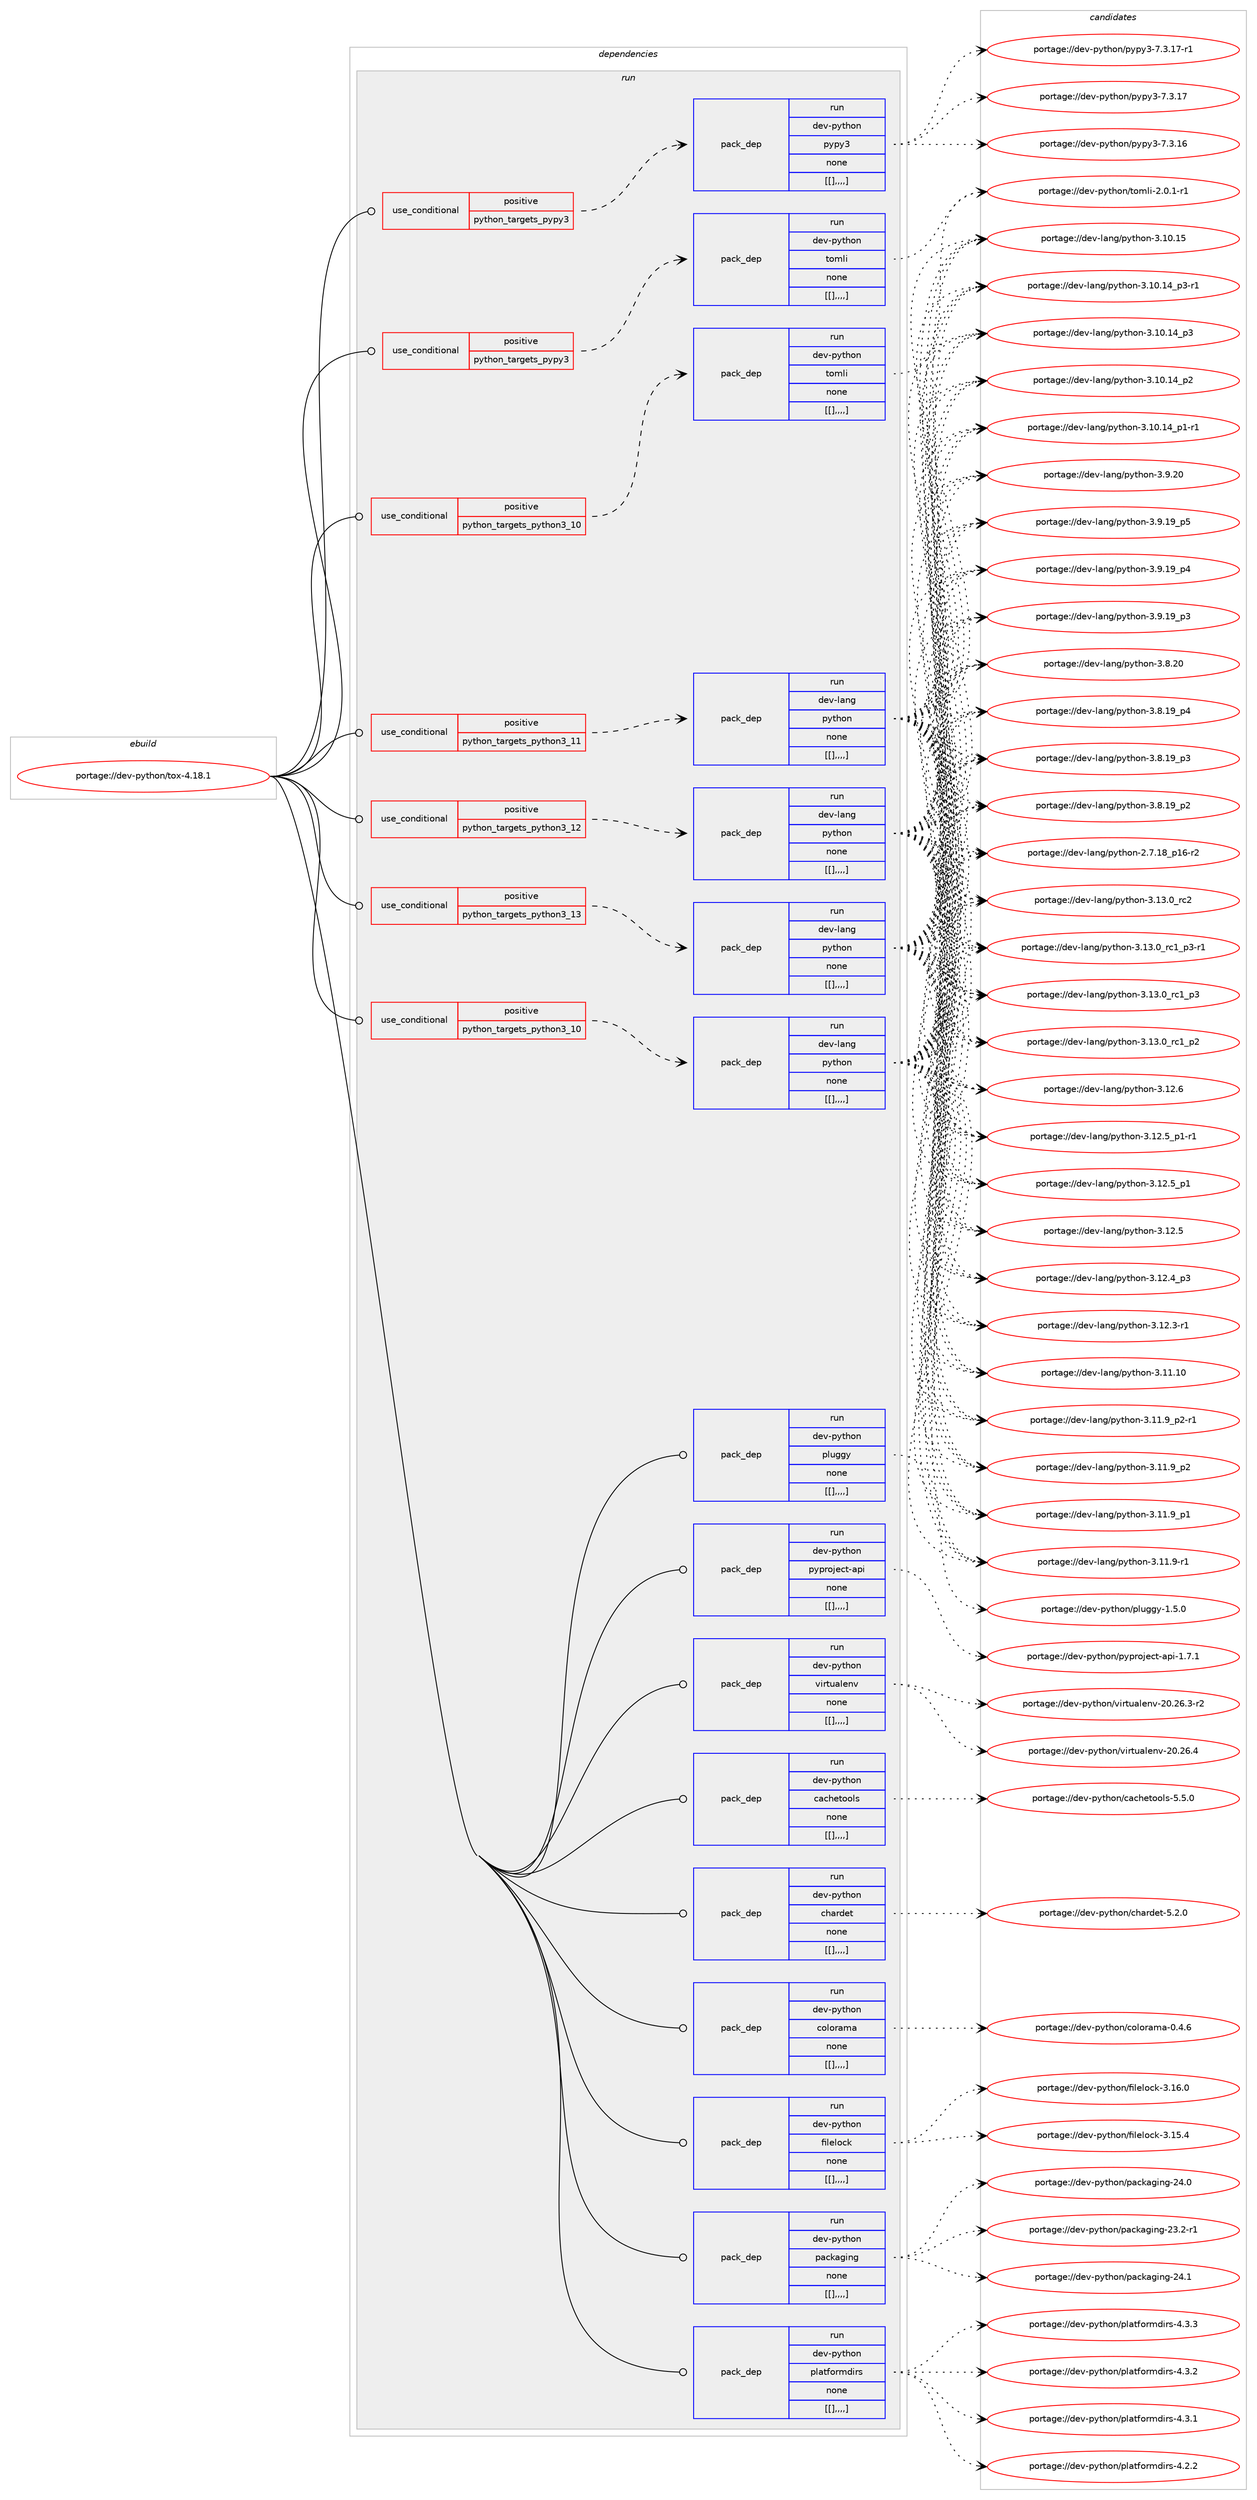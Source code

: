 digraph prolog {

# *************
# Graph options
# *************

newrank=true;
concentrate=true;
compound=true;
graph [rankdir=LR,fontname=Helvetica,fontsize=10,ranksep=1.5];#, ranksep=2.5, nodesep=0.2];
edge  [arrowhead=vee];
node  [fontname=Helvetica,fontsize=10];

# **********
# The ebuild
# **********

subgraph cluster_leftcol {
color=gray;
label=<<i>ebuild</i>>;
id [label="portage://dev-python/tox-4.18.1", color=red, width=4, href="../dev-python/tox-4.18.1.svg"];
}

# ****************
# The dependencies
# ****************

subgraph cluster_midcol {
color=gray;
label=<<i>dependencies</i>>;
subgraph cluster_compile {
fillcolor="#eeeeee";
style=filled;
label=<<i>compile</i>>;
}
subgraph cluster_compileandrun {
fillcolor="#eeeeee";
style=filled;
label=<<i>compile and run</i>>;
}
subgraph cluster_run {
fillcolor="#eeeeee";
style=filled;
label=<<i>run</i>>;
subgraph cond41563 {
dependency167942 [label=<<TABLE BORDER="0" CELLBORDER="1" CELLSPACING="0" CELLPADDING="4"><TR><TD ROWSPAN="3" CELLPADDING="10">use_conditional</TD></TR><TR><TD>positive</TD></TR><TR><TD>python_targets_pypy3</TD></TR></TABLE>>, shape=none, color=red];
subgraph pack125114 {
dependency167943 [label=<<TABLE BORDER="0" CELLBORDER="1" CELLSPACING="0" CELLPADDING="4" WIDTH="220"><TR><TD ROWSPAN="6" CELLPADDING="30">pack_dep</TD></TR><TR><TD WIDTH="110">run</TD></TR><TR><TD>dev-python</TD></TR><TR><TD>pypy3</TD></TR><TR><TD>none</TD></TR><TR><TD>[[],,,,]</TD></TR></TABLE>>, shape=none, color=blue];
}
dependency167942:e -> dependency167943:w [weight=20,style="dashed",arrowhead="vee"];
}
id:e -> dependency167942:w [weight=20,style="solid",arrowhead="odot"];
subgraph cond41564 {
dependency167944 [label=<<TABLE BORDER="0" CELLBORDER="1" CELLSPACING="0" CELLPADDING="4"><TR><TD ROWSPAN="3" CELLPADDING="10">use_conditional</TD></TR><TR><TD>positive</TD></TR><TR><TD>python_targets_pypy3</TD></TR></TABLE>>, shape=none, color=red];
subgraph pack125115 {
dependency167945 [label=<<TABLE BORDER="0" CELLBORDER="1" CELLSPACING="0" CELLPADDING="4" WIDTH="220"><TR><TD ROWSPAN="6" CELLPADDING="30">pack_dep</TD></TR><TR><TD WIDTH="110">run</TD></TR><TR><TD>dev-python</TD></TR><TR><TD>tomli</TD></TR><TR><TD>none</TD></TR><TR><TD>[[],,,,]</TD></TR></TABLE>>, shape=none, color=blue];
}
dependency167944:e -> dependency167945:w [weight=20,style="dashed",arrowhead="vee"];
}
id:e -> dependency167944:w [weight=20,style="solid",arrowhead="odot"];
subgraph cond41565 {
dependency167946 [label=<<TABLE BORDER="0" CELLBORDER="1" CELLSPACING="0" CELLPADDING="4"><TR><TD ROWSPAN="3" CELLPADDING="10">use_conditional</TD></TR><TR><TD>positive</TD></TR><TR><TD>python_targets_python3_10</TD></TR></TABLE>>, shape=none, color=red];
subgraph pack125116 {
dependency167947 [label=<<TABLE BORDER="0" CELLBORDER="1" CELLSPACING="0" CELLPADDING="4" WIDTH="220"><TR><TD ROWSPAN="6" CELLPADDING="30">pack_dep</TD></TR><TR><TD WIDTH="110">run</TD></TR><TR><TD>dev-lang</TD></TR><TR><TD>python</TD></TR><TR><TD>none</TD></TR><TR><TD>[[],,,,]</TD></TR></TABLE>>, shape=none, color=blue];
}
dependency167946:e -> dependency167947:w [weight=20,style="dashed",arrowhead="vee"];
}
id:e -> dependency167946:w [weight=20,style="solid",arrowhead="odot"];
subgraph cond41566 {
dependency167948 [label=<<TABLE BORDER="0" CELLBORDER="1" CELLSPACING="0" CELLPADDING="4"><TR><TD ROWSPAN="3" CELLPADDING="10">use_conditional</TD></TR><TR><TD>positive</TD></TR><TR><TD>python_targets_python3_10</TD></TR></TABLE>>, shape=none, color=red];
subgraph pack125117 {
dependency167949 [label=<<TABLE BORDER="0" CELLBORDER="1" CELLSPACING="0" CELLPADDING="4" WIDTH="220"><TR><TD ROWSPAN="6" CELLPADDING="30">pack_dep</TD></TR><TR><TD WIDTH="110">run</TD></TR><TR><TD>dev-python</TD></TR><TR><TD>tomli</TD></TR><TR><TD>none</TD></TR><TR><TD>[[],,,,]</TD></TR></TABLE>>, shape=none, color=blue];
}
dependency167948:e -> dependency167949:w [weight=20,style="dashed",arrowhead="vee"];
}
id:e -> dependency167948:w [weight=20,style="solid",arrowhead="odot"];
subgraph cond41567 {
dependency167950 [label=<<TABLE BORDER="0" CELLBORDER="1" CELLSPACING="0" CELLPADDING="4"><TR><TD ROWSPAN="3" CELLPADDING="10">use_conditional</TD></TR><TR><TD>positive</TD></TR><TR><TD>python_targets_python3_11</TD></TR></TABLE>>, shape=none, color=red];
subgraph pack125118 {
dependency167951 [label=<<TABLE BORDER="0" CELLBORDER="1" CELLSPACING="0" CELLPADDING="4" WIDTH="220"><TR><TD ROWSPAN="6" CELLPADDING="30">pack_dep</TD></TR><TR><TD WIDTH="110">run</TD></TR><TR><TD>dev-lang</TD></TR><TR><TD>python</TD></TR><TR><TD>none</TD></TR><TR><TD>[[],,,,]</TD></TR></TABLE>>, shape=none, color=blue];
}
dependency167950:e -> dependency167951:w [weight=20,style="dashed",arrowhead="vee"];
}
id:e -> dependency167950:w [weight=20,style="solid",arrowhead="odot"];
subgraph cond41568 {
dependency167952 [label=<<TABLE BORDER="0" CELLBORDER="1" CELLSPACING="0" CELLPADDING="4"><TR><TD ROWSPAN="3" CELLPADDING="10">use_conditional</TD></TR><TR><TD>positive</TD></TR><TR><TD>python_targets_python3_12</TD></TR></TABLE>>, shape=none, color=red];
subgraph pack125119 {
dependency167953 [label=<<TABLE BORDER="0" CELLBORDER="1" CELLSPACING="0" CELLPADDING="4" WIDTH="220"><TR><TD ROWSPAN="6" CELLPADDING="30">pack_dep</TD></TR><TR><TD WIDTH="110">run</TD></TR><TR><TD>dev-lang</TD></TR><TR><TD>python</TD></TR><TR><TD>none</TD></TR><TR><TD>[[],,,,]</TD></TR></TABLE>>, shape=none, color=blue];
}
dependency167952:e -> dependency167953:w [weight=20,style="dashed",arrowhead="vee"];
}
id:e -> dependency167952:w [weight=20,style="solid",arrowhead="odot"];
subgraph cond41569 {
dependency167954 [label=<<TABLE BORDER="0" CELLBORDER="1" CELLSPACING="0" CELLPADDING="4"><TR><TD ROWSPAN="3" CELLPADDING="10">use_conditional</TD></TR><TR><TD>positive</TD></TR><TR><TD>python_targets_python3_13</TD></TR></TABLE>>, shape=none, color=red];
subgraph pack125120 {
dependency167955 [label=<<TABLE BORDER="0" CELLBORDER="1" CELLSPACING="0" CELLPADDING="4" WIDTH="220"><TR><TD ROWSPAN="6" CELLPADDING="30">pack_dep</TD></TR><TR><TD WIDTH="110">run</TD></TR><TR><TD>dev-lang</TD></TR><TR><TD>python</TD></TR><TR><TD>none</TD></TR><TR><TD>[[],,,,]</TD></TR></TABLE>>, shape=none, color=blue];
}
dependency167954:e -> dependency167955:w [weight=20,style="dashed",arrowhead="vee"];
}
id:e -> dependency167954:w [weight=20,style="solid",arrowhead="odot"];
subgraph pack125121 {
dependency167956 [label=<<TABLE BORDER="0" CELLBORDER="1" CELLSPACING="0" CELLPADDING="4" WIDTH="220"><TR><TD ROWSPAN="6" CELLPADDING="30">pack_dep</TD></TR><TR><TD WIDTH="110">run</TD></TR><TR><TD>dev-python</TD></TR><TR><TD>cachetools</TD></TR><TR><TD>none</TD></TR><TR><TD>[[],,,,]</TD></TR></TABLE>>, shape=none, color=blue];
}
id:e -> dependency167956:w [weight=20,style="solid",arrowhead="odot"];
subgraph pack125122 {
dependency167957 [label=<<TABLE BORDER="0" CELLBORDER="1" CELLSPACING="0" CELLPADDING="4" WIDTH="220"><TR><TD ROWSPAN="6" CELLPADDING="30">pack_dep</TD></TR><TR><TD WIDTH="110">run</TD></TR><TR><TD>dev-python</TD></TR><TR><TD>chardet</TD></TR><TR><TD>none</TD></TR><TR><TD>[[],,,,]</TD></TR></TABLE>>, shape=none, color=blue];
}
id:e -> dependency167957:w [weight=20,style="solid",arrowhead="odot"];
subgraph pack125123 {
dependency167958 [label=<<TABLE BORDER="0" CELLBORDER="1" CELLSPACING="0" CELLPADDING="4" WIDTH="220"><TR><TD ROWSPAN="6" CELLPADDING="30">pack_dep</TD></TR><TR><TD WIDTH="110">run</TD></TR><TR><TD>dev-python</TD></TR><TR><TD>colorama</TD></TR><TR><TD>none</TD></TR><TR><TD>[[],,,,]</TD></TR></TABLE>>, shape=none, color=blue];
}
id:e -> dependency167958:w [weight=20,style="solid",arrowhead="odot"];
subgraph pack125124 {
dependency167959 [label=<<TABLE BORDER="0" CELLBORDER="1" CELLSPACING="0" CELLPADDING="4" WIDTH="220"><TR><TD ROWSPAN="6" CELLPADDING="30">pack_dep</TD></TR><TR><TD WIDTH="110">run</TD></TR><TR><TD>dev-python</TD></TR><TR><TD>filelock</TD></TR><TR><TD>none</TD></TR><TR><TD>[[],,,,]</TD></TR></TABLE>>, shape=none, color=blue];
}
id:e -> dependency167959:w [weight=20,style="solid",arrowhead="odot"];
subgraph pack125125 {
dependency167960 [label=<<TABLE BORDER="0" CELLBORDER="1" CELLSPACING="0" CELLPADDING="4" WIDTH="220"><TR><TD ROWSPAN="6" CELLPADDING="30">pack_dep</TD></TR><TR><TD WIDTH="110">run</TD></TR><TR><TD>dev-python</TD></TR><TR><TD>packaging</TD></TR><TR><TD>none</TD></TR><TR><TD>[[],,,,]</TD></TR></TABLE>>, shape=none, color=blue];
}
id:e -> dependency167960:w [weight=20,style="solid",arrowhead="odot"];
subgraph pack125126 {
dependency167961 [label=<<TABLE BORDER="0" CELLBORDER="1" CELLSPACING="0" CELLPADDING="4" WIDTH="220"><TR><TD ROWSPAN="6" CELLPADDING="30">pack_dep</TD></TR><TR><TD WIDTH="110">run</TD></TR><TR><TD>dev-python</TD></TR><TR><TD>platformdirs</TD></TR><TR><TD>none</TD></TR><TR><TD>[[],,,,]</TD></TR></TABLE>>, shape=none, color=blue];
}
id:e -> dependency167961:w [weight=20,style="solid",arrowhead="odot"];
subgraph pack125127 {
dependency167962 [label=<<TABLE BORDER="0" CELLBORDER="1" CELLSPACING="0" CELLPADDING="4" WIDTH="220"><TR><TD ROWSPAN="6" CELLPADDING="30">pack_dep</TD></TR><TR><TD WIDTH="110">run</TD></TR><TR><TD>dev-python</TD></TR><TR><TD>pluggy</TD></TR><TR><TD>none</TD></TR><TR><TD>[[],,,,]</TD></TR></TABLE>>, shape=none, color=blue];
}
id:e -> dependency167962:w [weight=20,style="solid",arrowhead="odot"];
subgraph pack125128 {
dependency167963 [label=<<TABLE BORDER="0" CELLBORDER="1" CELLSPACING="0" CELLPADDING="4" WIDTH="220"><TR><TD ROWSPAN="6" CELLPADDING="30">pack_dep</TD></TR><TR><TD WIDTH="110">run</TD></TR><TR><TD>dev-python</TD></TR><TR><TD>pyproject-api</TD></TR><TR><TD>none</TD></TR><TR><TD>[[],,,,]</TD></TR></TABLE>>, shape=none, color=blue];
}
id:e -> dependency167963:w [weight=20,style="solid",arrowhead="odot"];
subgraph pack125129 {
dependency167964 [label=<<TABLE BORDER="0" CELLBORDER="1" CELLSPACING="0" CELLPADDING="4" WIDTH="220"><TR><TD ROWSPAN="6" CELLPADDING="30">pack_dep</TD></TR><TR><TD WIDTH="110">run</TD></TR><TR><TD>dev-python</TD></TR><TR><TD>virtualenv</TD></TR><TR><TD>none</TD></TR><TR><TD>[[],,,,]</TD></TR></TABLE>>, shape=none, color=blue];
}
id:e -> dependency167964:w [weight=20,style="solid",arrowhead="odot"];
}
}

# **************
# The candidates
# **************

subgraph cluster_choices {
rank=same;
color=gray;
label=<<i>candidates</i>>;

subgraph choice125114 {
color=black;
nodesep=1;
choice100101118451121211161041111104711212111212151455546514649554511449 [label="portage://dev-python/pypy3-7.3.17-r1", color=red, width=4,href="../dev-python/pypy3-7.3.17-r1.svg"];
choice10010111845112121116104111110471121211121215145554651464955 [label="portage://dev-python/pypy3-7.3.17", color=red, width=4,href="../dev-python/pypy3-7.3.17.svg"];
choice10010111845112121116104111110471121211121215145554651464954 [label="portage://dev-python/pypy3-7.3.16", color=red, width=4,href="../dev-python/pypy3-7.3.16.svg"];
dependency167943:e -> choice100101118451121211161041111104711212111212151455546514649554511449:w [style=dotted,weight="100"];
dependency167943:e -> choice10010111845112121116104111110471121211121215145554651464955:w [style=dotted,weight="100"];
dependency167943:e -> choice10010111845112121116104111110471121211121215145554651464954:w [style=dotted,weight="100"];
}
subgraph choice125115 {
color=black;
nodesep=1;
choice10010111845112121116104111110471161111091081054550464846494511449 [label="portage://dev-python/tomli-2.0.1-r1", color=red, width=4,href="../dev-python/tomli-2.0.1-r1.svg"];
dependency167945:e -> choice10010111845112121116104111110471161111091081054550464846494511449:w [style=dotted,weight="100"];
}
subgraph choice125116 {
color=black;
nodesep=1;
choice10010111845108971101034711212111610411111045514649514648951149950 [label="portage://dev-lang/python-3.13.0_rc2", color=red, width=4,href="../dev-lang/python-3.13.0_rc2.svg"];
choice1001011184510897110103471121211161041111104551464951464895114994995112514511449 [label="portage://dev-lang/python-3.13.0_rc1_p3-r1", color=red, width=4,href="../dev-lang/python-3.13.0_rc1_p3-r1.svg"];
choice100101118451089711010347112121116104111110455146495146489511499499511251 [label="portage://dev-lang/python-3.13.0_rc1_p3", color=red, width=4,href="../dev-lang/python-3.13.0_rc1_p3.svg"];
choice100101118451089711010347112121116104111110455146495146489511499499511250 [label="portage://dev-lang/python-3.13.0_rc1_p2", color=red, width=4,href="../dev-lang/python-3.13.0_rc1_p2.svg"];
choice10010111845108971101034711212111610411111045514649504654 [label="portage://dev-lang/python-3.12.6", color=red, width=4,href="../dev-lang/python-3.12.6.svg"];
choice1001011184510897110103471121211161041111104551464950465395112494511449 [label="portage://dev-lang/python-3.12.5_p1-r1", color=red, width=4,href="../dev-lang/python-3.12.5_p1-r1.svg"];
choice100101118451089711010347112121116104111110455146495046539511249 [label="portage://dev-lang/python-3.12.5_p1", color=red, width=4,href="../dev-lang/python-3.12.5_p1.svg"];
choice10010111845108971101034711212111610411111045514649504653 [label="portage://dev-lang/python-3.12.5", color=red, width=4,href="../dev-lang/python-3.12.5.svg"];
choice100101118451089711010347112121116104111110455146495046529511251 [label="portage://dev-lang/python-3.12.4_p3", color=red, width=4,href="../dev-lang/python-3.12.4_p3.svg"];
choice100101118451089711010347112121116104111110455146495046514511449 [label="portage://dev-lang/python-3.12.3-r1", color=red, width=4,href="../dev-lang/python-3.12.3-r1.svg"];
choice1001011184510897110103471121211161041111104551464949464948 [label="portage://dev-lang/python-3.11.10", color=red, width=4,href="../dev-lang/python-3.11.10.svg"];
choice1001011184510897110103471121211161041111104551464949465795112504511449 [label="portage://dev-lang/python-3.11.9_p2-r1", color=red, width=4,href="../dev-lang/python-3.11.9_p2-r1.svg"];
choice100101118451089711010347112121116104111110455146494946579511250 [label="portage://dev-lang/python-3.11.9_p2", color=red, width=4,href="../dev-lang/python-3.11.9_p2.svg"];
choice100101118451089711010347112121116104111110455146494946579511249 [label="portage://dev-lang/python-3.11.9_p1", color=red, width=4,href="../dev-lang/python-3.11.9_p1.svg"];
choice100101118451089711010347112121116104111110455146494946574511449 [label="portage://dev-lang/python-3.11.9-r1", color=red, width=4,href="../dev-lang/python-3.11.9-r1.svg"];
choice1001011184510897110103471121211161041111104551464948464953 [label="portage://dev-lang/python-3.10.15", color=red, width=4,href="../dev-lang/python-3.10.15.svg"];
choice100101118451089711010347112121116104111110455146494846495295112514511449 [label="portage://dev-lang/python-3.10.14_p3-r1", color=red, width=4,href="../dev-lang/python-3.10.14_p3-r1.svg"];
choice10010111845108971101034711212111610411111045514649484649529511251 [label="portage://dev-lang/python-3.10.14_p3", color=red, width=4,href="../dev-lang/python-3.10.14_p3.svg"];
choice10010111845108971101034711212111610411111045514649484649529511250 [label="portage://dev-lang/python-3.10.14_p2", color=red, width=4,href="../dev-lang/python-3.10.14_p2.svg"];
choice100101118451089711010347112121116104111110455146494846495295112494511449 [label="portage://dev-lang/python-3.10.14_p1-r1", color=red, width=4,href="../dev-lang/python-3.10.14_p1-r1.svg"];
choice10010111845108971101034711212111610411111045514657465048 [label="portage://dev-lang/python-3.9.20", color=red, width=4,href="../dev-lang/python-3.9.20.svg"];
choice100101118451089711010347112121116104111110455146574649579511253 [label="portage://dev-lang/python-3.9.19_p5", color=red, width=4,href="../dev-lang/python-3.9.19_p5.svg"];
choice100101118451089711010347112121116104111110455146574649579511252 [label="portage://dev-lang/python-3.9.19_p4", color=red, width=4,href="../dev-lang/python-3.9.19_p4.svg"];
choice100101118451089711010347112121116104111110455146574649579511251 [label="portage://dev-lang/python-3.9.19_p3", color=red, width=4,href="../dev-lang/python-3.9.19_p3.svg"];
choice10010111845108971101034711212111610411111045514656465048 [label="portage://dev-lang/python-3.8.20", color=red, width=4,href="../dev-lang/python-3.8.20.svg"];
choice100101118451089711010347112121116104111110455146564649579511252 [label="portage://dev-lang/python-3.8.19_p4", color=red, width=4,href="../dev-lang/python-3.8.19_p4.svg"];
choice100101118451089711010347112121116104111110455146564649579511251 [label="portage://dev-lang/python-3.8.19_p3", color=red, width=4,href="../dev-lang/python-3.8.19_p3.svg"];
choice100101118451089711010347112121116104111110455146564649579511250 [label="portage://dev-lang/python-3.8.19_p2", color=red, width=4,href="../dev-lang/python-3.8.19_p2.svg"];
choice100101118451089711010347112121116104111110455046554649569511249544511450 [label="portage://dev-lang/python-2.7.18_p16-r2", color=red, width=4,href="../dev-lang/python-2.7.18_p16-r2.svg"];
dependency167947:e -> choice10010111845108971101034711212111610411111045514649514648951149950:w [style=dotted,weight="100"];
dependency167947:e -> choice1001011184510897110103471121211161041111104551464951464895114994995112514511449:w [style=dotted,weight="100"];
dependency167947:e -> choice100101118451089711010347112121116104111110455146495146489511499499511251:w [style=dotted,weight="100"];
dependency167947:e -> choice100101118451089711010347112121116104111110455146495146489511499499511250:w [style=dotted,weight="100"];
dependency167947:e -> choice10010111845108971101034711212111610411111045514649504654:w [style=dotted,weight="100"];
dependency167947:e -> choice1001011184510897110103471121211161041111104551464950465395112494511449:w [style=dotted,weight="100"];
dependency167947:e -> choice100101118451089711010347112121116104111110455146495046539511249:w [style=dotted,weight="100"];
dependency167947:e -> choice10010111845108971101034711212111610411111045514649504653:w [style=dotted,weight="100"];
dependency167947:e -> choice100101118451089711010347112121116104111110455146495046529511251:w [style=dotted,weight="100"];
dependency167947:e -> choice100101118451089711010347112121116104111110455146495046514511449:w [style=dotted,weight="100"];
dependency167947:e -> choice1001011184510897110103471121211161041111104551464949464948:w [style=dotted,weight="100"];
dependency167947:e -> choice1001011184510897110103471121211161041111104551464949465795112504511449:w [style=dotted,weight="100"];
dependency167947:e -> choice100101118451089711010347112121116104111110455146494946579511250:w [style=dotted,weight="100"];
dependency167947:e -> choice100101118451089711010347112121116104111110455146494946579511249:w [style=dotted,weight="100"];
dependency167947:e -> choice100101118451089711010347112121116104111110455146494946574511449:w [style=dotted,weight="100"];
dependency167947:e -> choice1001011184510897110103471121211161041111104551464948464953:w [style=dotted,weight="100"];
dependency167947:e -> choice100101118451089711010347112121116104111110455146494846495295112514511449:w [style=dotted,weight="100"];
dependency167947:e -> choice10010111845108971101034711212111610411111045514649484649529511251:w [style=dotted,weight="100"];
dependency167947:e -> choice10010111845108971101034711212111610411111045514649484649529511250:w [style=dotted,weight="100"];
dependency167947:e -> choice100101118451089711010347112121116104111110455146494846495295112494511449:w [style=dotted,weight="100"];
dependency167947:e -> choice10010111845108971101034711212111610411111045514657465048:w [style=dotted,weight="100"];
dependency167947:e -> choice100101118451089711010347112121116104111110455146574649579511253:w [style=dotted,weight="100"];
dependency167947:e -> choice100101118451089711010347112121116104111110455146574649579511252:w [style=dotted,weight="100"];
dependency167947:e -> choice100101118451089711010347112121116104111110455146574649579511251:w [style=dotted,weight="100"];
dependency167947:e -> choice10010111845108971101034711212111610411111045514656465048:w [style=dotted,weight="100"];
dependency167947:e -> choice100101118451089711010347112121116104111110455146564649579511252:w [style=dotted,weight="100"];
dependency167947:e -> choice100101118451089711010347112121116104111110455146564649579511251:w [style=dotted,weight="100"];
dependency167947:e -> choice100101118451089711010347112121116104111110455146564649579511250:w [style=dotted,weight="100"];
dependency167947:e -> choice100101118451089711010347112121116104111110455046554649569511249544511450:w [style=dotted,weight="100"];
}
subgraph choice125117 {
color=black;
nodesep=1;
choice10010111845112121116104111110471161111091081054550464846494511449 [label="portage://dev-python/tomli-2.0.1-r1", color=red, width=4,href="../dev-python/tomli-2.0.1-r1.svg"];
dependency167949:e -> choice10010111845112121116104111110471161111091081054550464846494511449:w [style=dotted,weight="100"];
}
subgraph choice125118 {
color=black;
nodesep=1;
choice10010111845108971101034711212111610411111045514649514648951149950 [label="portage://dev-lang/python-3.13.0_rc2", color=red, width=4,href="../dev-lang/python-3.13.0_rc2.svg"];
choice1001011184510897110103471121211161041111104551464951464895114994995112514511449 [label="portage://dev-lang/python-3.13.0_rc1_p3-r1", color=red, width=4,href="../dev-lang/python-3.13.0_rc1_p3-r1.svg"];
choice100101118451089711010347112121116104111110455146495146489511499499511251 [label="portage://dev-lang/python-3.13.0_rc1_p3", color=red, width=4,href="../dev-lang/python-3.13.0_rc1_p3.svg"];
choice100101118451089711010347112121116104111110455146495146489511499499511250 [label="portage://dev-lang/python-3.13.0_rc1_p2", color=red, width=4,href="../dev-lang/python-3.13.0_rc1_p2.svg"];
choice10010111845108971101034711212111610411111045514649504654 [label="portage://dev-lang/python-3.12.6", color=red, width=4,href="../dev-lang/python-3.12.6.svg"];
choice1001011184510897110103471121211161041111104551464950465395112494511449 [label="portage://dev-lang/python-3.12.5_p1-r1", color=red, width=4,href="../dev-lang/python-3.12.5_p1-r1.svg"];
choice100101118451089711010347112121116104111110455146495046539511249 [label="portage://dev-lang/python-3.12.5_p1", color=red, width=4,href="../dev-lang/python-3.12.5_p1.svg"];
choice10010111845108971101034711212111610411111045514649504653 [label="portage://dev-lang/python-3.12.5", color=red, width=4,href="../dev-lang/python-3.12.5.svg"];
choice100101118451089711010347112121116104111110455146495046529511251 [label="portage://dev-lang/python-3.12.4_p3", color=red, width=4,href="../dev-lang/python-3.12.4_p3.svg"];
choice100101118451089711010347112121116104111110455146495046514511449 [label="portage://dev-lang/python-3.12.3-r1", color=red, width=4,href="../dev-lang/python-3.12.3-r1.svg"];
choice1001011184510897110103471121211161041111104551464949464948 [label="portage://dev-lang/python-3.11.10", color=red, width=4,href="../dev-lang/python-3.11.10.svg"];
choice1001011184510897110103471121211161041111104551464949465795112504511449 [label="portage://dev-lang/python-3.11.9_p2-r1", color=red, width=4,href="../dev-lang/python-3.11.9_p2-r1.svg"];
choice100101118451089711010347112121116104111110455146494946579511250 [label="portage://dev-lang/python-3.11.9_p2", color=red, width=4,href="../dev-lang/python-3.11.9_p2.svg"];
choice100101118451089711010347112121116104111110455146494946579511249 [label="portage://dev-lang/python-3.11.9_p1", color=red, width=4,href="../dev-lang/python-3.11.9_p1.svg"];
choice100101118451089711010347112121116104111110455146494946574511449 [label="portage://dev-lang/python-3.11.9-r1", color=red, width=4,href="../dev-lang/python-3.11.9-r1.svg"];
choice1001011184510897110103471121211161041111104551464948464953 [label="portage://dev-lang/python-3.10.15", color=red, width=4,href="../dev-lang/python-3.10.15.svg"];
choice100101118451089711010347112121116104111110455146494846495295112514511449 [label="portage://dev-lang/python-3.10.14_p3-r1", color=red, width=4,href="../dev-lang/python-3.10.14_p3-r1.svg"];
choice10010111845108971101034711212111610411111045514649484649529511251 [label="portage://dev-lang/python-3.10.14_p3", color=red, width=4,href="../dev-lang/python-3.10.14_p3.svg"];
choice10010111845108971101034711212111610411111045514649484649529511250 [label="portage://dev-lang/python-3.10.14_p2", color=red, width=4,href="../dev-lang/python-3.10.14_p2.svg"];
choice100101118451089711010347112121116104111110455146494846495295112494511449 [label="portage://dev-lang/python-3.10.14_p1-r1", color=red, width=4,href="../dev-lang/python-3.10.14_p1-r1.svg"];
choice10010111845108971101034711212111610411111045514657465048 [label="portage://dev-lang/python-3.9.20", color=red, width=4,href="../dev-lang/python-3.9.20.svg"];
choice100101118451089711010347112121116104111110455146574649579511253 [label="portage://dev-lang/python-3.9.19_p5", color=red, width=4,href="../dev-lang/python-3.9.19_p5.svg"];
choice100101118451089711010347112121116104111110455146574649579511252 [label="portage://dev-lang/python-3.9.19_p4", color=red, width=4,href="../dev-lang/python-3.9.19_p4.svg"];
choice100101118451089711010347112121116104111110455146574649579511251 [label="portage://dev-lang/python-3.9.19_p3", color=red, width=4,href="../dev-lang/python-3.9.19_p3.svg"];
choice10010111845108971101034711212111610411111045514656465048 [label="portage://dev-lang/python-3.8.20", color=red, width=4,href="../dev-lang/python-3.8.20.svg"];
choice100101118451089711010347112121116104111110455146564649579511252 [label="portage://dev-lang/python-3.8.19_p4", color=red, width=4,href="../dev-lang/python-3.8.19_p4.svg"];
choice100101118451089711010347112121116104111110455146564649579511251 [label="portage://dev-lang/python-3.8.19_p3", color=red, width=4,href="../dev-lang/python-3.8.19_p3.svg"];
choice100101118451089711010347112121116104111110455146564649579511250 [label="portage://dev-lang/python-3.8.19_p2", color=red, width=4,href="../dev-lang/python-3.8.19_p2.svg"];
choice100101118451089711010347112121116104111110455046554649569511249544511450 [label="portage://dev-lang/python-2.7.18_p16-r2", color=red, width=4,href="../dev-lang/python-2.7.18_p16-r2.svg"];
dependency167951:e -> choice10010111845108971101034711212111610411111045514649514648951149950:w [style=dotted,weight="100"];
dependency167951:e -> choice1001011184510897110103471121211161041111104551464951464895114994995112514511449:w [style=dotted,weight="100"];
dependency167951:e -> choice100101118451089711010347112121116104111110455146495146489511499499511251:w [style=dotted,weight="100"];
dependency167951:e -> choice100101118451089711010347112121116104111110455146495146489511499499511250:w [style=dotted,weight="100"];
dependency167951:e -> choice10010111845108971101034711212111610411111045514649504654:w [style=dotted,weight="100"];
dependency167951:e -> choice1001011184510897110103471121211161041111104551464950465395112494511449:w [style=dotted,weight="100"];
dependency167951:e -> choice100101118451089711010347112121116104111110455146495046539511249:w [style=dotted,weight="100"];
dependency167951:e -> choice10010111845108971101034711212111610411111045514649504653:w [style=dotted,weight="100"];
dependency167951:e -> choice100101118451089711010347112121116104111110455146495046529511251:w [style=dotted,weight="100"];
dependency167951:e -> choice100101118451089711010347112121116104111110455146495046514511449:w [style=dotted,weight="100"];
dependency167951:e -> choice1001011184510897110103471121211161041111104551464949464948:w [style=dotted,weight="100"];
dependency167951:e -> choice1001011184510897110103471121211161041111104551464949465795112504511449:w [style=dotted,weight="100"];
dependency167951:e -> choice100101118451089711010347112121116104111110455146494946579511250:w [style=dotted,weight="100"];
dependency167951:e -> choice100101118451089711010347112121116104111110455146494946579511249:w [style=dotted,weight="100"];
dependency167951:e -> choice100101118451089711010347112121116104111110455146494946574511449:w [style=dotted,weight="100"];
dependency167951:e -> choice1001011184510897110103471121211161041111104551464948464953:w [style=dotted,weight="100"];
dependency167951:e -> choice100101118451089711010347112121116104111110455146494846495295112514511449:w [style=dotted,weight="100"];
dependency167951:e -> choice10010111845108971101034711212111610411111045514649484649529511251:w [style=dotted,weight="100"];
dependency167951:e -> choice10010111845108971101034711212111610411111045514649484649529511250:w [style=dotted,weight="100"];
dependency167951:e -> choice100101118451089711010347112121116104111110455146494846495295112494511449:w [style=dotted,weight="100"];
dependency167951:e -> choice10010111845108971101034711212111610411111045514657465048:w [style=dotted,weight="100"];
dependency167951:e -> choice100101118451089711010347112121116104111110455146574649579511253:w [style=dotted,weight="100"];
dependency167951:e -> choice100101118451089711010347112121116104111110455146574649579511252:w [style=dotted,weight="100"];
dependency167951:e -> choice100101118451089711010347112121116104111110455146574649579511251:w [style=dotted,weight="100"];
dependency167951:e -> choice10010111845108971101034711212111610411111045514656465048:w [style=dotted,weight="100"];
dependency167951:e -> choice100101118451089711010347112121116104111110455146564649579511252:w [style=dotted,weight="100"];
dependency167951:e -> choice100101118451089711010347112121116104111110455146564649579511251:w [style=dotted,weight="100"];
dependency167951:e -> choice100101118451089711010347112121116104111110455146564649579511250:w [style=dotted,weight="100"];
dependency167951:e -> choice100101118451089711010347112121116104111110455046554649569511249544511450:w [style=dotted,weight="100"];
}
subgraph choice125119 {
color=black;
nodesep=1;
choice10010111845108971101034711212111610411111045514649514648951149950 [label="portage://dev-lang/python-3.13.0_rc2", color=red, width=4,href="../dev-lang/python-3.13.0_rc2.svg"];
choice1001011184510897110103471121211161041111104551464951464895114994995112514511449 [label="portage://dev-lang/python-3.13.0_rc1_p3-r1", color=red, width=4,href="../dev-lang/python-3.13.0_rc1_p3-r1.svg"];
choice100101118451089711010347112121116104111110455146495146489511499499511251 [label="portage://dev-lang/python-3.13.0_rc1_p3", color=red, width=4,href="../dev-lang/python-3.13.0_rc1_p3.svg"];
choice100101118451089711010347112121116104111110455146495146489511499499511250 [label="portage://dev-lang/python-3.13.0_rc1_p2", color=red, width=4,href="../dev-lang/python-3.13.0_rc1_p2.svg"];
choice10010111845108971101034711212111610411111045514649504654 [label="portage://dev-lang/python-3.12.6", color=red, width=4,href="../dev-lang/python-3.12.6.svg"];
choice1001011184510897110103471121211161041111104551464950465395112494511449 [label="portage://dev-lang/python-3.12.5_p1-r1", color=red, width=4,href="../dev-lang/python-3.12.5_p1-r1.svg"];
choice100101118451089711010347112121116104111110455146495046539511249 [label="portage://dev-lang/python-3.12.5_p1", color=red, width=4,href="../dev-lang/python-3.12.5_p1.svg"];
choice10010111845108971101034711212111610411111045514649504653 [label="portage://dev-lang/python-3.12.5", color=red, width=4,href="../dev-lang/python-3.12.5.svg"];
choice100101118451089711010347112121116104111110455146495046529511251 [label="portage://dev-lang/python-3.12.4_p3", color=red, width=4,href="../dev-lang/python-3.12.4_p3.svg"];
choice100101118451089711010347112121116104111110455146495046514511449 [label="portage://dev-lang/python-3.12.3-r1", color=red, width=4,href="../dev-lang/python-3.12.3-r1.svg"];
choice1001011184510897110103471121211161041111104551464949464948 [label="portage://dev-lang/python-3.11.10", color=red, width=4,href="../dev-lang/python-3.11.10.svg"];
choice1001011184510897110103471121211161041111104551464949465795112504511449 [label="portage://dev-lang/python-3.11.9_p2-r1", color=red, width=4,href="../dev-lang/python-3.11.9_p2-r1.svg"];
choice100101118451089711010347112121116104111110455146494946579511250 [label="portage://dev-lang/python-3.11.9_p2", color=red, width=4,href="../dev-lang/python-3.11.9_p2.svg"];
choice100101118451089711010347112121116104111110455146494946579511249 [label="portage://dev-lang/python-3.11.9_p1", color=red, width=4,href="../dev-lang/python-3.11.9_p1.svg"];
choice100101118451089711010347112121116104111110455146494946574511449 [label="portage://dev-lang/python-3.11.9-r1", color=red, width=4,href="../dev-lang/python-3.11.9-r1.svg"];
choice1001011184510897110103471121211161041111104551464948464953 [label="portage://dev-lang/python-3.10.15", color=red, width=4,href="../dev-lang/python-3.10.15.svg"];
choice100101118451089711010347112121116104111110455146494846495295112514511449 [label="portage://dev-lang/python-3.10.14_p3-r1", color=red, width=4,href="../dev-lang/python-3.10.14_p3-r1.svg"];
choice10010111845108971101034711212111610411111045514649484649529511251 [label="portage://dev-lang/python-3.10.14_p3", color=red, width=4,href="../dev-lang/python-3.10.14_p3.svg"];
choice10010111845108971101034711212111610411111045514649484649529511250 [label="portage://dev-lang/python-3.10.14_p2", color=red, width=4,href="../dev-lang/python-3.10.14_p2.svg"];
choice100101118451089711010347112121116104111110455146494846495295112494511449 [label="portage://dev-lang/python-3.10.14_p1-r1", color=red, width=4,href="../dev-lang/python-3.10.14_p1-r1.svg"];
choice10010111845108971101034711212111610411111045514657465048 [label="portage://dev-lang/python-3.9.20", color=red, width=4,href="../dev-lang/python-3.9.20.svg"];
choice100101118451089711010347112121116104111110455146574649579511253 [label="portage://dev-lang/python-3.9.19_p5", color=red, width=4,href="../dev-lang/python-3.9.19_p5.svg"];
choice100101118451089711010347112121116104111110455146574649579511252 [label="portage://dev-lang/python-3.9.19_p4", color=red, width=4,href="../dev-lang/python-3.9.19_p4.svg"];
choice100101118451089711010347112121116104111110455146574649579511251 [label="portage://dev-lang/python-3.9.19_p3", color=red, width=4,href="../dev-lang/python-3.9.19_p3.svg"];
choice10010111845108971101034711212111610411111045514656465048 [label="portage://dev-lang/python-3.8.20", color=red, width=4,href="../dev-lang/python-3.8.20.svg"];
choice100101118451089711010347112121116104111110455146564649579511252 [label="portage://dev-lang/python-3.8.19_p4", color=red, width=4,href="../dev-lang/python-3.8.19_p4.svg"];
choice100101118451089711010347112121116104111110455146564649579511251 [label="portage://dev-lang/python-3.8.19_p3", color=red, width=4,href="../dev-lang/python-3.8.19_p3.svg"];
choice100101118451089711010347112121116104111110455146564649579511250 [label="portage://dev-lang/python-3.8.19_p2", color=red, width=4,href="../dev-lang/python-3.8.19_p2.svg"];
choice100101118451089711010347112121116104111110455046554649569511249544511450 [label="portage://dev-lang/python-2.7.18_p16-r2", color=red, width=4,href="../dev-lang/python-2.7.18_p16-r2.svg"];
dependency167953:e -> choice10010111845108971101034711212111610411111045514649514648951149950:w [style=dotted,weight="100"];
dependency167953:e -> choice1001011184510897110103471121211161041111104551464951464895114994995112514511449:w [style=dotted,weight="100"];
dependency167953:e -> choice100101118451089711010347112121116104111110455146495146489511499499511251:w [style=dotted,weight="100"];
dependency167953:e -> choice100101118451089711010347112121116104111110455146495146489511499499511250:w [style=dotted,weight="100"];
dependency167953:e -> choice10010111845108971101034711212111610411111045514649504654:w [style=dotted,weight="100"];
dependency167953:e -> choice1001011184510897110103471121211161041111104551464950465395112494511449:w [style=dotted,weight="100"];
dependency167953:e -> choice100101118451089711010347112121116104111110455146495046539511249:w [style=dotted,weight="100"];
dependency167953:e -> choice10010111845108971101034711212111610411111045514649504653:w [style=dotted,weight="100"];
dependency167953:e -> choice100101118451089711010347112121116104111110455146495046529511251:w [style=dotted,weight="100"];
dependency167953:e -> choice100101118451089711010347112121116104111110455146495046514511449:w [style=dotted,weight="100"];
dependency167953:e -> choice1001011184510897110103471121211161041111104551464949464948:w [style=dotted,weight="100"];
dependency167953:e -> choice1001011184510897110103471121211161041111104551464949465795112504511449:w [style=dotted,weight="100"];
dependency167953:e -> choice100101118451089711010347112121116104111110455146494946579511250:w [style=dotted,weight="100"];
dependency167953:e -> choice100101118451089711010347112121116104111110455146494946579511249:w [style=dotted,weight="100"];
dependency167953:e -> choice100101118451089711010347112121116104111110455146494946574511449:w [style=dotted,weight="100"];
dependency167953:e -> choice1001011184510897110103471121211161041111104551464948464953:w [style=dotted,weight="100"];
dependency167953:e -> choice100101118451089711010347112121116104111110455146494846495295112514511449:w [style=dotted,weight="100"];
dependency167953:e -> choice10010111845108971101034711212111610411111045514649484649529511251:w [style=dotted,weight="100"];
dependency167953:e -> choice10010111845108971101034711212111610411111045514649484649529511250:w [style=dotted,weight="100"];
dependency167953:e -> choice100101118451089711010347112121116104111110455146494846495295112494511449:w [style=dotted,weight="100"];
dependency167953:e -> choice10010111845108971101034711212111610411111045514657465048:w [style=dotted,weight="100"];
dependency167953:e -> choice100101118451089711010347112121116104111110455146574649579511253:w [style=dotted,weight="100"];
dependency167953:e -> choice100101118451089711010347112121116104111110455146574649579511252:w [style=dotted,weight="100"];
dependency167953:e -> choice100101118451089711010347112121116104111110455146574649579511251:w [style=dotted,weight="100"];
dependency167953:e -> choice10010111845108971101034711212111610411111045514656465048:w [style=dotted,weight="100"];
dependency167953:e -> choice100101118451089711010347112121116104111110455146564649579511252:w [style=dotted,weight="100"];
dependency167953:e -> choice100101118451089711010347112121116104111110455146564649579511251:w [style=dotted,weight="100"];
dependency167953:e -> choice100101118451089711010347112121116104111110455146564649579511250:w [style=dotted,weight="100"];
dependency167953:e -> choice100101118451089711010347112121116104111110455046554649569511249544511450:w [style=dotted,weight="100"];
}
subgraph choice125120 {
color=black;
nodesep=1;
choice10010111845108971101034711212111610411111045514649514648951149950 [label="portage://dev-lang/python-3.13.0_rc2", color=red, width=4,href="../dev-lang/python-3.13.0_rc2.svg"];
choice1001011184510897110103471121211161041111104551464951464895114994995112514511449 [label="portage://dev-lang/python-3.13.0_rc1_p3-r1", color=red, width=4,href="../dev-lang/python-3.13.0_rc1_p3-r1.svg"];
choice100101118451089711010347112121116104111110455146495146489511499499511251 [label="portage://dev-lang/python-3.13.0_rc1_p3", color=red, width=4,href="../dev-lang/python-3.13.0_rc1_p3.svg"];
choice100101118451089711010347112121116104111110455146495146489511499499511250 [label="portage://dev-lang/python-3.13.0_rc1_p2", color=red, width=4,href="../dev-lang/python-3.13.0_rc1_p2.svg"];
choice10010111845108971101034711212111610411111045514649504654 [label="portage://dev-lang/python-3.12.6", color=red, width=4,href="../dev-lang/python-3.12.6.svg"];
choice1001011184510897110103471121211161041111104551464950465395112494511449 [label="portage://dev-lang/python-3.12.5_p1-r1", color=red, width=4,href="../dev-lang/python-3.12.5_p1-r1.svg"];
choice100101118451089711010347112121116104111110455146495046539511249 [label="portage://dev-lang/python-3.12.5_p1", color=red, width=4,href="../dev-lang/python-3.12.5_p1.svg"];
choice10010111845108971101034711212111610411111045514649504653 [label="portage://dev-lang/python-3.12.5", color=red, width=4,href="../dev-lang/python-3.12.5.svg"];
choice100101118451089711010347112121116104111110455146495046529511251 [label="portage://dev-lang/python-3.12.4_p3", color=red, width=4,href="../dev-lang/python-3.12.4_p3.svg"];
choice100101118451089711010347112121116104111110455146495046514511449 [label="portage://dev-lang/python-3.12.3-r1", color=red, width=4,href="../dev-lang/python-3.12.3-r1.svg"];
choice1001011184510897110103471121211161041111104551464949464948 [label="portage://dev-lang/python-3.11.10", color=red, width=4,href="../dev-lang/python-3.11.10.svg"];
choice1001011184510897110103471121211161041111104551464949465795112504511449 [label="portage://dev-lang/python-3.11.9_p2-r1", color=red, width=4,href="../dev-lang/python-3.11.9_p2-r1.svg"];
choice100101118451089711010347112121116104111110455146494946579511250 [label="portage://dev-lang/python-3.11.9_p2", color=red, width=4,href="../dev-lang/python-3.11.9_p2.svg"];
choice100101118451089711010347112121116104111110455146494946579511249 [label="portage://dev-lang/python-3.11.9_p1", color=red, width=4,href="../dev-lang/python-3.11.9_p1.svg"];
choice100101118451089711010347112121116104111110455146494946574511449 [label="portage://dev-lang/python-3.11.9-r1", color=red, width=4,href="../dev-lang/python-3.11.9-r1.svg"];
choice1001011184510897110103471121211161041111104551464948464953 [label="portage://dev-lang/python-3.10.15", color=red, width=4,href="../dev-lang/python-3.10.15.svg"];
choice100101118451089711010347112121116104111110455146494846495295112514511449 [label="portage://dev-lang/python-3.10.14_p3-r1", color=red, width=4,href="../dev-lang/python-3.10.14_p3-r1.svg"];
choice10010111845108971101034711212111610411111045514649484649529511251 [label="portage://dev-lang/python-3.10.14_p3", color=red, width=4,href="../dev-lang/python-3.10.14_p3.svg"];
choice10010111845108971101034711212111610411111045514649484649529511250 [label="portage://dev-lang/python-3.10.14_p2", color=red, width=4,href="../dev-lang/python-3.10.14_p2.svg"];
choice100101118451089711010347112121116104111110455146494846495295112494511449 [label="portage://dev-lang/python-3.10.14_p1-r1", color=red, width=4,href="../dev-lang/python-3.10.14_p1-r1.svg"];
choice10010111845108971101034711212111610411111045514657465048 [label="portage://dev-lang/python-3.9.20", color=red, width=4,href="../dev-lang/python-3.9.20.svg"];
choice100101118451089711010347112121116104111110455146574649579511253 [label="portage://dev-lang/python-3.9.19_p5", color=red, width=4,href="../dev-lang/python-3.9.19_p5.svg"];
choice100101118451089711010347112121116104111110455146574649579511252 [label="portage://dev-lang/python-3.9.19_p4", color=red, width=4,href="../dev-lang/python-3.9.19_p4.svg"];
choice100101118451089711010347112121116104111110455146574649579511251 [label="portage://dev-lang/python-3.9.19_p3", color=red, width=4,href="../dev-lang/python-3.9.19_p3.svg"];
choice10010111845108971101034711212111610411111045514656465048 [label="portage://dev-lang/python-3.8.20", color=red, width=4,href="../dev-lang/python-3.8.20.svg"];
choice100101118451089711010347112121116104111110455146564649579511252 [label="portage://dev-lang/python-3.8.19_p4", color=red, width=4,href="../dev-lang/python-3.8.19_p4.svg"];
choice100101118451089711010347112121116104111110455146564649579511251 [label="portage://dev-lang/python-3.8.19_p3", color=red, width=4,href="../dev-lang/python-3.8.19_p3.svg"];
choice100101118451089711010347112121116104111110455146564649579511250 [label="portage://dev-lang/python-3.8.19_p2", color=red, width=4,href="../dev-lang/python-3.8.19_p2.svg"];
choice100101118451089711010347112121116104111110455046554649569511249544511450 [label="portage://dev-lang/python-2.7.18_p16-r2", color=red, width=4,href="../dev-lang/python-2.7.18_p16-r2.svg"];
dependency167955:e -> choice10010111845108971101034711212111610411111045514649514648951149950:w [style=dotted,weight="100"];
dependency167955:e -> choice1001011184510897110103471121211161041111104551464951464895114994995112514511449:w [style=dotted,weight="100"];
dependency167955:e -> choice100101118451089711010347112121116104111110455146495146489511499499511251:w [style=dotted,weight="100"];
dependency167955:e -> choice100101118451089711010347112121116104111110455146495146489511499499511250:w [style=dotted,weight="100"];
dependency167955:e -> choice10010111845108971101034711212111610411111045514649504654:w [style=dotted,weight="100"];
dependency167955:e -> choice1001011184510897110103471121211161041111104551464950465395112494511449:w [style=dotted,weight="100"];
dependency167955:e -> choice100101118451089711010347112121116104111110455146495046539511249:w [style=dotted,weight="100"];
dependency167955:e -> choice10010111845108971101034711212111610411111045514649504653:w [style=dotted,weight="100"];
dependency167955:e -> choice100101118451089711010347112121116104111110455146495046529511251:w [style=dotted,weight="100"];
dependency167955:e -> choice100101118451089711010347112121116104111110455146495046514511449:w [style=dotted,weight="100"];
dependency167955:e -> choice1001011184510897110103471121211161041111104551464949464948:w [style=dotted,weight="100"];
dependency167955:e -> choice1001011184510897110103471121211161041111104551464949465795112504511449:w [style=dotted,weight="100"];
dependency167955:e -> choice100101118451089711010347112121116104111110455146494946579511250:w [style=dotted,weight="100"];
dependency167955:e -> choice100101118451089711010347112121116104111110455146494946579511249:w [style=dotted,weight="100"];
dependency167955:e -> choice100101118451089711010347112121116104111110455146494946574511449:w [style=dotted,weight="100"];
dependency167955:e -> choice1001011184510897110103471121211161041111104551464948464953:w [style=dotted,weight="100"];
dependency167955:e -> choice100101118451089711010347112121116104111110455146494846495295112514511449:w [style=dotted,weight="100"];
dependency167955:e -> choice10010111845108971101034711212111610411111045514649484649529511251:w [style=dotted,weight="100"];
dependency167955:e -> choice10010111845108971101034711212111610411111045514649484649529511250:w [style=dotted,weight="100"];
dependency167955:e -> choice100101118451089711010347112121116104111110455146494846495295112494511449:w [style=dotted,weight="100"];
dependency167955:e -> choice10010111845108971101034711212111610411111045514657465048:w [style=dotted,weight="100"];
dependency167955:e -> choice100101118451089711010347112121116104111110455146574649579511253:w [style=dotted,weight="100"];
dependency167955:e -> choice100101118451089711010347112121116104111110455146574649579511252:w [style=dotted,weight="100"];
dependency167955:e -> choice100101118451089711010347112121116104111110455146574649579511251:w [style=dotted,weight="100"];
dependency167955:e -> choice10010111845108971101034711212111610411111045514656465048:w [style=dotted,weight="100"];
dependency167955:e -> choice100101118451089711010347112121116104111110455146564649579511252:w [style=dotted,weight="100"];
dependency167955:e -> choice100101118451089711010347112121116104111110455146564649579511251:w [style=dotted,weight="100"];
dependency167955:e -> choice100101118451089711010347112121116104111110455146564649579511250:w [style=dotted,weight="100"];
dependency167955:e -> choice100101118451089711010347112121116104111110455046554649569511249544511450:w [style=dotted,weight="100"];
}
subgraph choice125121 {
color=black;
nodesep=1;
choice1001011184511212111610411111047999799104101116111111108115455346534648 [label="portage://dev-python/cachetools-5.5.0", color=red, width=4,href="../dev-python/cachetools-5.5.0.svg"];
dependency167956:e -> choice1001011184511212111610411111047999799104101116111111108115455346534648:w [style=dotted,weight="100"];
}
subgraph choice125122 {
color=black;
nodesep=1;
choice10010111845112121116104111110479910497114100101116455346504648 [label="portage://dev-python/chardet-5.2.0", color=red, width=4,href="../dev-python/chardet-5.2.0.svg"];
dependency167957:e -> choice10010111845112121116104111110479910497114100101116455346504648:w [style=dotted,weight="100"];
}
subgraph choice125123 {
color=black;
nodesep=1;
choice1001011184511212111610411111047991111081111149710997454846524654 [label="portage://dev-python/colorama-0.4.6", color=red, width=4,href="../dev-python/colorama-0.4.6.svg"];
dependency167958:e -> choice1001011184511212111610411111047991111081111149710997454846524654:w [style=dotted,weight="100"];
}
subgraph choice125124 {
color=black;
nodesep=1;
choice10010111845112121116104111110471021051081011081119910745514649544648 [label="portage://dev-python/filelock-3.16.0", color=red, width=4,href="../dev-python/filelock-3.16.0.svg"];
choice10010111845112121116104111110471021051081011081119910745514649534652 [label="portage://dev-python/filelock-3.15.4", color=red, width=4,href="../dev-python/filelock-3.15.4.svg"];
dependency167959:e -> choice10010111845112121116104111110471021051081011081119910745514649544648:w [style=dotted,weight="100"];
dependency167959:e -> choice10010111845112121116104111110471021051081011081119910745514649534652:w [style=dotted,weight="100"];
}
subgraph choice125125 {
color=black;
nodesep=1;
choice10010111845112121116104111110471129799107971031051101034550524649 [label="portage://dev-python/packaging-24.1", color=red, width=4,href="../dev-python/packaging-24.1.svg"];
choice10010111845112121116104111110471129799107971031051101034550524648 [label="portage://dev-python/packaging-24.0", color=red, width=4,href="../dev-python/packaging-24.0.svg"];
choice100101118451121211161041111104711297991079710310511010345505146504511449 [label="portage://dev-python/packaging-23.2-r1", color=red, width=4,href="../dev-python/packaging-23.2-r1.svg"];
dependency167960:e -> choice10010111845112121116104111110471129799107971031051101034550524649:w [style=dotted,weight="100"];
dependency167960:e -> choice10010111845112121116104111110471129799107971031051101034550524648:w [style=dotted,weight="100"];
dependency167960:e -> choice100101118451121211161041111104711297991079710310511010345505146504511449:w [style=dotted,weight="100"];
}
subgraph choice125126 {
color=black;
nodesep=1;
choice100101118451121211161041111104711210897116102111114109100105114115455246514651 [label="portage://dev-python/platformdirs-4.3.3", color=red, width=4,href="../dev-python/platformdirs-4.3.3.svg"];
choice100101118451121211161041111104711210897116102111114109100105114115455246514650 [label="portage://dev-python/platformdirs-4.3.2", color=red, width=4,href="../dev-python/platformdirs-4.3.2.svg"];
choice100101118451121211161041111104711210897116102111114109100105114115455246514649 [label="portage://dev-python/platformdirs-4.3.1", color=red, width=4,href="../dev-python/platformdirs-4.3.1.svg"];
choice100101118451121211161041111104711210897116102111114109100105114115455246504650 [label="portage://dev-python/platformdirs-4.2.2", color=red, width=4,href="../dev-python/platformdirs-4.2.2.svg"];
dependency167961:e -> choice100101118451121211161041111104711210897116102111114109100105114115455246514651:w [style=dotted,weight="100"];
dependency167961:e -> choice100101118451121211161041111104711210897116102111114109100105114115455246514650:w [style=dotted,weight="100"];
dependency167961:e -> choice100101118451121211161041111104711210897116102111114109100105114115455246514649:w [style=dotted,weight="100"];
dependency167961:e -> choice100101118451121211161041111104711210897116102111114109100105114115455246504650:w [style=dotted,weight="100"];
}
subgraph choice125127 {
color=black;
nodesep=1;
choice1001011184511212111610411111047112108117103103121454946534648 [label="portage://dev-python/pluggy-1.5.0", color=red, width=4,href="../dev-python/pluggy-1.5.0.svg"];
dependency167962:e -> choice1001011184511212111610411111047112108117103103121454946534648:w [style=dotted,weight="100"];
}
subgraph choice125128 {
color=black;
nodesep=1;
choice1001011184511212111610411111047112121112114111106101991164597112105454946554649 [label="portage://dev-python/pyproject-api-1.7.1", color=red, width=4,href="../dev-python/pyproject-api-1.7.1.svg"];
dependency167963:e -> choice1001011184511212111610411111047112121112114111106101991164597112105454946554649:w [style=dotted,weight="100"];
}
subgraph choice125129 {
color=black;
nodesep=1;
choice1001011184511212111610411111047118105114116117971081011101184550484650544652 [label="portage://dev-python/virtualenv-20.26.4", color=red, width=4,href="../dev-python/virtualenv-20.26.4.svg"];
choice10010111845112121116104111110471181051141161179710810111011845504846505446514511450 [label="portage://dev-python/virtualenv-20.26.3-r2", color=red, width=4,href="../dev-python/virtualenv-20.26.3-r2.svg"];
dependency167964:e -> choice1001011184511212111610411111047118105114116117971081011101184550484650544652:w [style=dotted,weight="100"];
dependency167964:e -> choice10010111845112121116104111110471181051141161179710810111011845504846505446514511450:w [style=dotted,weight="100"];
}
}

}
